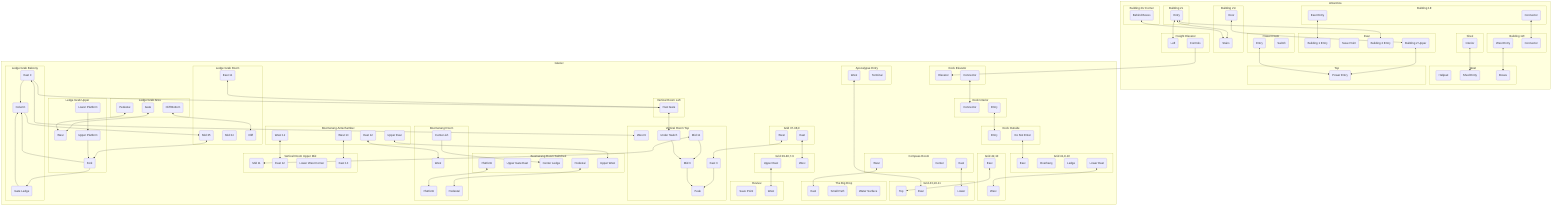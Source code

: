 %%{init: {"flowchart": {"deterministicIds": true, "defaultRenderer": elk}}}%%
graph TB

subgraph Antarctica
    subgraph Antarctica__West[West]
        Antarctica__West__Helipad(Helipad);
        Antarctica__West__Shed_Entry(Shed Entry);
        Antarctica__West__Boxes(Boxes);
    end
    subgraph Antarctica__Shed[Shed]
        Antarctica__Shed__Interior(Interior);
    end
    subgraph Antarctica__Building_1W[Building 1W]
        Antarctica__Building_1W__West_Entry(West Entry);
        Antarctica__Building_1W__Connector(Connector);
    end
    subgraph Antarctica__Building_1E[Building 1E]
        Antarctica__Building_1E__Connector(Connector);
        Antarctica__Building_1E__East_Entry(East Entry);
    end
    subgraph Antarctica__East[East]
        Antarctica__East__Building_1_Entry(Building 1 Entry);
        Antarctica__East__Save_Point(Save Point);
        Antarctica__East__Building_2_Entry(Building 2 Entry);
        Antarctica__East__Building_2_Upper(Building 2 Upper);
    end
    subgraph Antarctica__Building_2L[Building 2L]
        Antarctica__Building_2L__Entry(Entry);
    end
    subgraph Antarctica__Building_2U[Building 2U]
        Antarctica__Building_2U__Stairs(Stairs);
        Antarctica__Building_2U__Door(Door);
    end
    subgraph Antarctica__Building_2U_Corner[Building 2U Corner]
        Antarctica__Building_2U_Corner__Behind_Boxes(Behind Boxes);
    end
    subgraph Antarctica__Top[Top]
        Antarctica__Top__Power_Entry(Power Entry);
    end
    subgraph Antarctica__Power_Room[Power Room]
        Antarctica__Power_Room__Entry(Entry);
        Antarctica__Power_Room__Switch(Switch);
    end
    subgraph Antarctica__Freight_Elevator[Freight Elevator]
        Antarctica__Freight_Elevator__Left(Left);
        Antarctica__Freight_Elevator__Controls(Controls);
    end
end
subgraph Glacier
    subgraph Glacier__Dock_Elevator[Dock Elevator]
        Glacier__Dock_Elevator__Elevator(Elevator);
        Glacier__Dock_Elevator__Connector(Connector);
    end
    subgraph Glacier__Dock_Interior[Dock Interior]
        Glacier__Dock_Interior__Connector(Connector);
        Glacier__Dock_Interior__Entry(Entry);
    end
    subgraph Glacier__Dock_Outside[Dock Outside]
        Glacier__Dock_Outside__Entry(Entry);
        Glacier__Dock_Outside__Do_Not_Enter(Do Not Enter);
    end
    subgraph Glacier__Grid_41_9_10[Grid 41,9-10]
        Glacier__Grid_41_9_10__East(East);
        Glacier__Grid_41_9_10__Overhang(Overhang);
        Glacier__Grid_41_9_10__Ledge(Ledge);
        Glacier__Grid_41_9_10__Lower_East(Lower East);
    end
    subgraph Glacier__Grid_42_10[Grid 42,10]
        Glacier__Grid_42_10__West(West);
        Glacier__Grid_42_10__East(East);
    end
    subgraph Glacier__Grid_43_10_11[Grid 43,10-11]
        Glacier__Grid_43_10_11__Top(Top);
        Glacier__Grid_43_10_11__East(East);
        Glacier__Grid_43_10_11__Lower(Lower);
    end
    subgraph Glacier__Compass_Room[Compass Room]
        Glacier__Compass_Room__East(East);
        Glacier__Compass_Room__Center(Center);
        Glacier__Compass_Room__West(West);
    end
    subgraph Glacier__The_Big_Drop[The Big Drop]
        Glacier__The_Big_Drop__East(East);
        Glacier__The_Big_Drop__Small_Path(Small Path);
        Glacier__The_Big_Drop__Water_Surface(Water Surface);
    end
    subgraph Glacier__Revival[Revival]
        Glacier__Revival__Save_Point(Save Point);
        Glacier__Revival__West(West);
    end
    subgraph Glacier__Grid_39_40_7_9[Grid 39-40,7-9]
        Glacier__Grid_39_40_7_9__Upper_East(Upper East);
        Glacier__Grid_39_40_7_9__West(West);
    end
    subgraph Glacier__Grid_37_38_9[Grid 37-38,9]
        Glacier__Grid_37_38_9__East(East);
        Glacier__Grid_37_38_9__West(West);
    end
    subgraph Glacier__Vertical_Room_Top[Vertical Room Top]
        Glacier__Vertical_Room_Top__East_9(East 9);
        Glacier__Vertical_Room_Top__West_9(West 9);
        Glacier__Vertical_Room_Top__Mid_9(Mid 9);
        Glacier__Vertical_Room_Top__Mid_11(Mid 11);
        Glacier__Vertical_Room_Top__Under_Switch(Under Switch);
        Glacier__Vertical_Room_Top__Peak(Peak);
    end
    subgraph Glacier__Vertical_Room_Upper_Mid[Vertical Room Upper Mid]
        Glacier__Vertical_Room_Upper_Mid__Mid_11(Mid 11);
        Glacier__Vertical_Room_Upper_Mid__East_12(East 12);
        Glacier__Vertical_Room_Upper_Mid__Lower_West_Corner(Lower West Corner);
        Glacier__Vertical_Room_Upper_Mid__East_13(East 13);
    end
    subgraph Glacier__Vertical_Room_Left[Vertical Room Left]
        Glacier__Vertical_Room_Left__Past_Gate(Past Gate);
    end
    subgraph Glacier__Boomerang_Antechamber[Boomerang Antechamber]
        Glacier__Boomerang_Antechamber__West_13(West 13);
        Glacier__Boomerang_Antechamber__East_12(East 12);
        Glacier__Boomerang_Antechamber__Upper_East(Upper East);
        Glacier__Boomerang_Antechamber__West_12(West 12);
    end
    subgraph Glacier__Boomerang_Room[Boomerang Room]
        Glacier__Boomerang_Room__West(West);
        Glacier__Boomerang_Room__Platform(Platform);
        Glacier__Boomerang_Room__Center_ish(Center-ish);
        Glacier__Boomerang_Room__Pedestal(Pedestal);
    end
    subgraph Glacier__Boomerang_Room_Switched[Boomerang Room Switched]
        Glacier__Boomerang_Room_Switched__Pedestal(Pedestal);
        Glacier__Boomerang_Room_Switched__Upper_Gate_East(Upper Gate East);
        Glacier__Boomerang_Room_Switched__Center_Ledge(Center Ledge);
        Glacier__Boomerang_Room_Switched__Platform(Platform);
        Glacier__Boomerang_Room_Switched__Upper_West(Upper West);
    end
    subgraph Glacier__Ledge_Grab_Balcony[Ledge Grab Balcony]
        Glacier__Ledge_Grab_Balcony__East_9(East 9);
        Glacier__Ledge_Grab_Balcony__Column(Column);
        Glacier__Ledge_Grab_Balcony__Gate_Ledge(Gate Ledge);
    end
    subgraph Glacier__Ledge_Grab_Room[Ledge Grab Room]
        Glacier__Ledge_Grab_Room__East_11(East 11);
        Glacier__Ledge_Grab_Room__Mid_35(Mid 35);
        Glacier__Ledge_Grab_Room__Mid_34(Mid 34);
        Glacier__Ledge_Grab_Room__Cliff(Cliff);
    end
    subgraph Glacier__Ledge_Grab_Area[Ledge Grab Area]
        Glacier__Ledge_Grab_Area__Cliff_Bottom(Cliff Bottom);
        Glacier__Ledge_Grab_Area__Pedestal(Pedestal);
        Glacier__Ledge_Grab_Area__Gate(Gate);
    end
    subgraph Glacier__Ledge_Grab_Upper[Ledge Grab Upper]
        Glacier__Ledge_Grab_Upper__West(West);
        Glacier__Ledge_Grab_Upper__Lower_Platform(Lower Platform);
        Glacier__Ledge_Grab_Upper__Upper_Platform(Upper Platform);
        Glacier__Ledge_Grab_Upper__Fork(Fork);
    end
    subgraph Glacier__Apocalypse_Entry[Apocalypse Entry]
        Glacier__Apocalypse_Entry__West(West);
        Glacier__Apocalypse_Entry__Terminal(Terminal);
    end
end
Antarctica ~~~ Glacier
Antarctica__Building_1E__Connector <--> Antarctica__Building_1W__Connector
Antarctica__Building_1E__East_Entry <--> Antarctica__East__Building_1_Entry
Antarctica__Building_1W__West_Entry <--> Antarctica__West__Boxes
Antarctica__Building_2L__Entry <--> Antarctica__Building_2U__Stairs
Antarctica__Building_2L__Entry <--> Antarctica__East__Building_2_Entry
Antarctica__Building_2L__Entry <--> Antarctica__Freight_Elevator__Left
Antarctica__Building_2U_Corner__Behind_Boxes <--> Antarctica__Building_2U__Stairs
Antarctica__Building_2U__Door <--> Antarctica__East__Building_2_Upper
Antarctica__East__Building_2_Upper <--> Antarctica__Top__Power_Entry
Antarctica__Freight_Elevator__Controls --> Glacier__Dock_Elevator__Elevator
Antarctica__Power_Room__Entry <--> Antarctica__Top__Power_Entry
Antarctica__Shed__Interior <--> Antarctica__West__Shed_Entry
Glacier__Apocalypse_Entry__West <--> Glacier__Grid_43_10_11__East
Glacier__Boomerang_Antechamber__East_12 <--> Glacier__Boomerang_Room__West
Glacier__Boomerang_Antechamber__Upper_East <--> Glacier__Boomerang_Room_Switched__Upper_West
Glacier__Boomerang_Antechamber__West_12 <--> Glacier__Vertical_Room_Upper_Mid__East_12
Glacier__Boomerang_Antechamber__West_13 <--> Glacier__Vertical_Room_Upper_Mid__East_13
Glacier__Boomerang_Room_Switched__Pedestal <--> Glacier__Boomerang_Room__Pedestal
Glacier__Boomerang_Room_Switched__Platform <--> Glacier__Boomerang_Room__Platform
Glacier__Boomerang_Room__Center_ish --> Glacier__Boomerang_Room_Switched__Center_Ledge
Glacier__Compass_Room__East <--> Glacier__Grid_43_10_11__Lower
Glacier__Compass_Room__West <--> Glacier__The_Big_Drop__East
Glacier__Dock_Elevator__Connector <--> Glacier__Dock_Interior__Connector
Glacier__Dock_Interior__Entry <--> Glacier__Dock_Outside__Entry
Glacier__Dock_Outside__Do_Not_Enter <--> Glacier__Grid_41_9_10__East
Glacier__Grid_37_38_9__East <--> Glacier__Grid_39_40_7_9__West
Glacier__Grid_37_38_9__West <--> Glacier__Vertical_Room_Top__East_9
Glacier__Grid_39_40_7_9__Upper_East <--> Glacier__Revival__West
Glacier__Grid_41_9_10__Lower_East <--> Glacier__Grid_42_10__West
Glacier__Grid_42_10__East <--> Glacier__Grid_43_10_11__Top
Glacier__Ledge_Grab_Area__Cliff_Bottom <--> Glacier__Ledge_Grab_Room__Cliff
Glacier__Ledge_Grab_Area__Gate <--> Glacier__Ledge_Grab_Upper__West
Glacier__Ledge_Grab_Area__Pedestal <--> Glacier__Ledge_Grab_Upper__West
Glacier__Ledge_Grab_Balcony__Column --> Glacier__Ledge_Grab_Room__Mid_35
Glacier__Ledge_Grab_Balcony__East_9 --> Glacier__Ledge_Grab_Balcony__Column
Glacier__Ledge_Grab_Balcony__East_9 --> Glacier__Vertical_Room_Left__Past_Gate
Glacier__Ledge_Grab_Balcony__East_9 <--> Glacier__Vertical_Room_Top__West_9
Glacier__Ledge_Grab_Balcony__Gate_Ledge --> Glacier__Ledge_Grab_Balcony__Column
Glacier__Ledge_Grab_Room__East_11 <--> Glacier__Vertical_Room_Left__Past_Gate
Glacier__Ledge_Grab_Room__Mid_35 <--> Glacier__Ledge_Grab_Upper__Fork
Glacier__Ledge_Grab_Upper__Fork --> Glacier__Ledge_Grab_Balcony__Column
Glacier__Ledge_Grab_Upper__Fork --> Glacier__Ledge_Grab_Balcony__Gate_Ledge
Glacier__Ledge_Grab_Upper__Lower_Platform --> Glacier__Ledge_Grab_Upper__Upper_Platform
Glacier__Ledge_Grab_Upper__Upper_Platform --> Glacier__Ledge_Grab_Upper__Fork
Glacier__Vertical_Room_Left__Past_Gate <--> Glacier__Vertical_Room_Top__Under_Switch
Glacier__Vertical_Room_Top__East_9 --> Glacier__Vertical_Room_Top__Peak
Glacier__Vertical_Room_Top__Mid_11 --> Glacier__Vertical_Room_Top__Mid_9
Glacier__Vertical_Room_Top__Mid_11 <--> Glacier__Vertical_Room_Upper_Mid__Mid_11
Glacier__Vertical_Room_Top__Mid_9 --> Glacier__Vertical_Room_Top__Peak
Glacier__Vertical_Room_Top__Under_Switch --> Glacier__Vertical_Room_Top__Mid_9